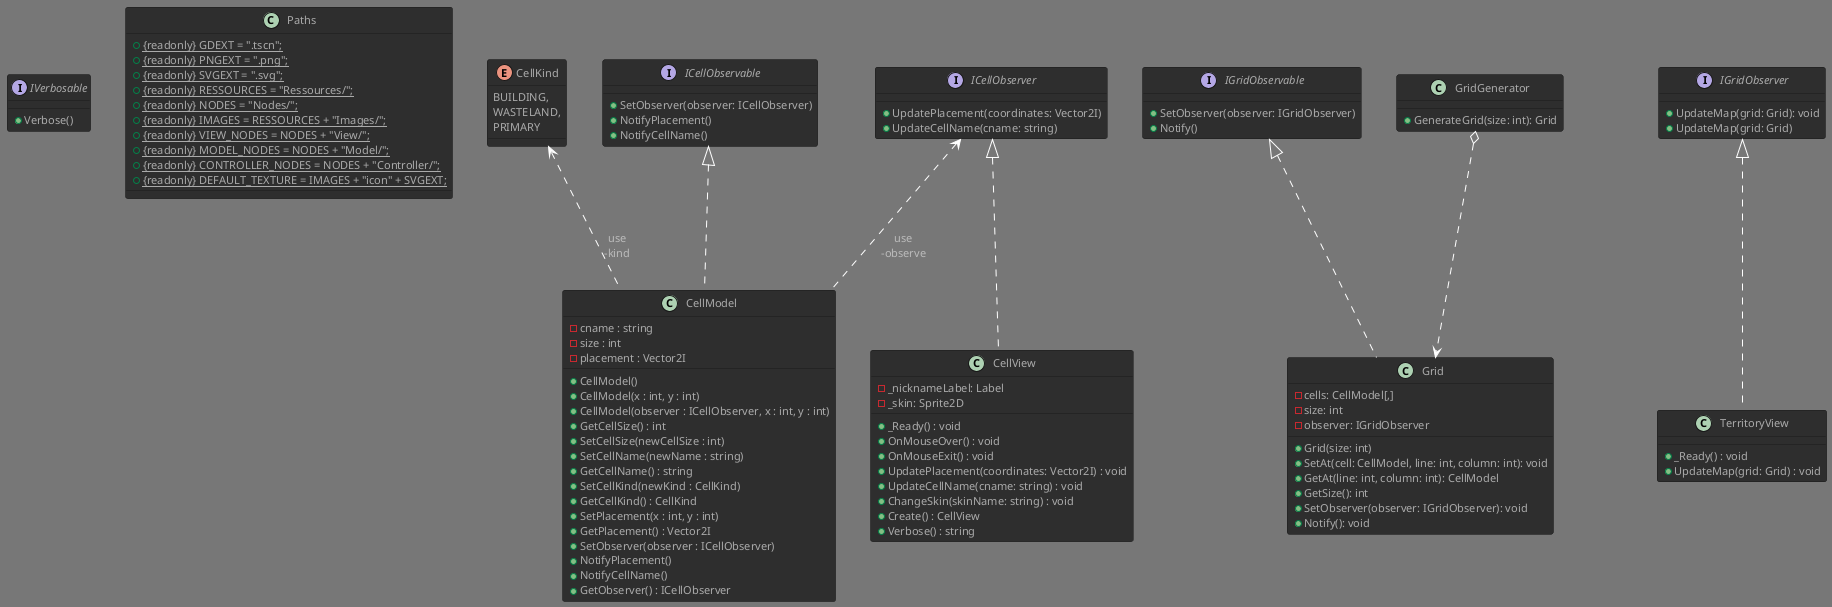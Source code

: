 @startuml
!theme reddress-darkgreen

interface IVerbosable{
    + Verbose()
}

class Paths{
    + {static} {readonly} GDEXT = ".tscn";
    + {static} {readonly} PNGEXT = ".png";
    + {static} {readonly} SVGEXT = ".svg";
    + {static} {readonly} RESSOURCES = "Ressources/";
    + {static} {readonly} NODES = "Nodes/";
    + {static} {readonly} IMAGES = RESSOURCES + "Images/";
    + {static} {readonly} VIEW_NODES = NODES + "View/";
    + {static} {readonly} MODEL_NODES = NODES + "Model/";
    + {static} {readonly} CONTROLLER_NODES = NODES + "Controller/";
    + {static} {readonly} DEFAULT_TEXTURE = IMAGES + "icon" + SVGEXT;
}

enum CellKind{
    BUILDING,
    WASTELAND,
    PRIMARY
}

class CellModel implements ICellObservable {
    - cname : string
    - size : int
    - placement : Vector2I
    + CellModel()
    + CellModel(x : int, y : int)
    + CellModel(observer : ICellObserver, x : int, y : int)
    + GetCellSize() : int
    + SetCellSize(newCellSize : int)
    + SetCellName(newName : string)
    + GetCellName() : string
    + SetCellKind(newKind : CellKind)
    + GetCellKind() : CellKind
    + SetPlacement(x : int, y : int)
    + GetPlacement() : Vector2I
    + SetObserver(observer : ICellObserver)
    + NotifyPlacement()
    + NotifyCellName()
    + GetObserver() : ICellObserver
}
CellKind <.. CellModel : use\n-kind
ICellObserver <.. CellModel : use\n-observe

class Grid implements IGridObservable {
    - cells: CellModel[,]
    - size: int
    - observer: IGridObserver

    + Grid(size: int)
    + SetAt(cell: CellModel, line: int, column: int): void
    + GetAt(line: int, column: int): CellModel
    + GetSize(): int
    + SetObserver(observer: IGridObserver): void
    + Notify(): void
}

interface IGridObserver {
    + UpdateMap(grid: Grid): void
}

class GridGenerator {
    + GenerateGrid(size: int): Grid
}
GridGenerator o..> Grid


interface ICellObservable {
    + SetObserver(observer: ICellObserver)
    + NotifyPlacement()
    + NotifyCellName()
}

interface ICellObserver {
    + UpdatePlacement(coordinates: Vector2I)
    + UpdateCellName(cname: string)
}

interface IGridObserver {
    + UpdateMap(grid: Grid)
}

interface IGridObservable {
    + SetObserver(observer: IGridObserver)
    + Notify()
}

class CellView implements ICellObserver {
    - _nicknameLabel: Label
    - _skin: Sprite2D

    + _Ready() : void
    + OnMouseOver() : void
    + OnMouseExit() : void
    + UpdatePlacement(coordinates: Vector2I) : void
    + UpdateCellName(cname: string) : void
    + ChangeSkin(skinName: string) : void
    + Create() : CellView
    + Verbose() : string
}

class TerritoryView implements IGridObserver {
    + _Ready() : void
    + UpdateMap(grid: Grid) : void
}



@enduml

